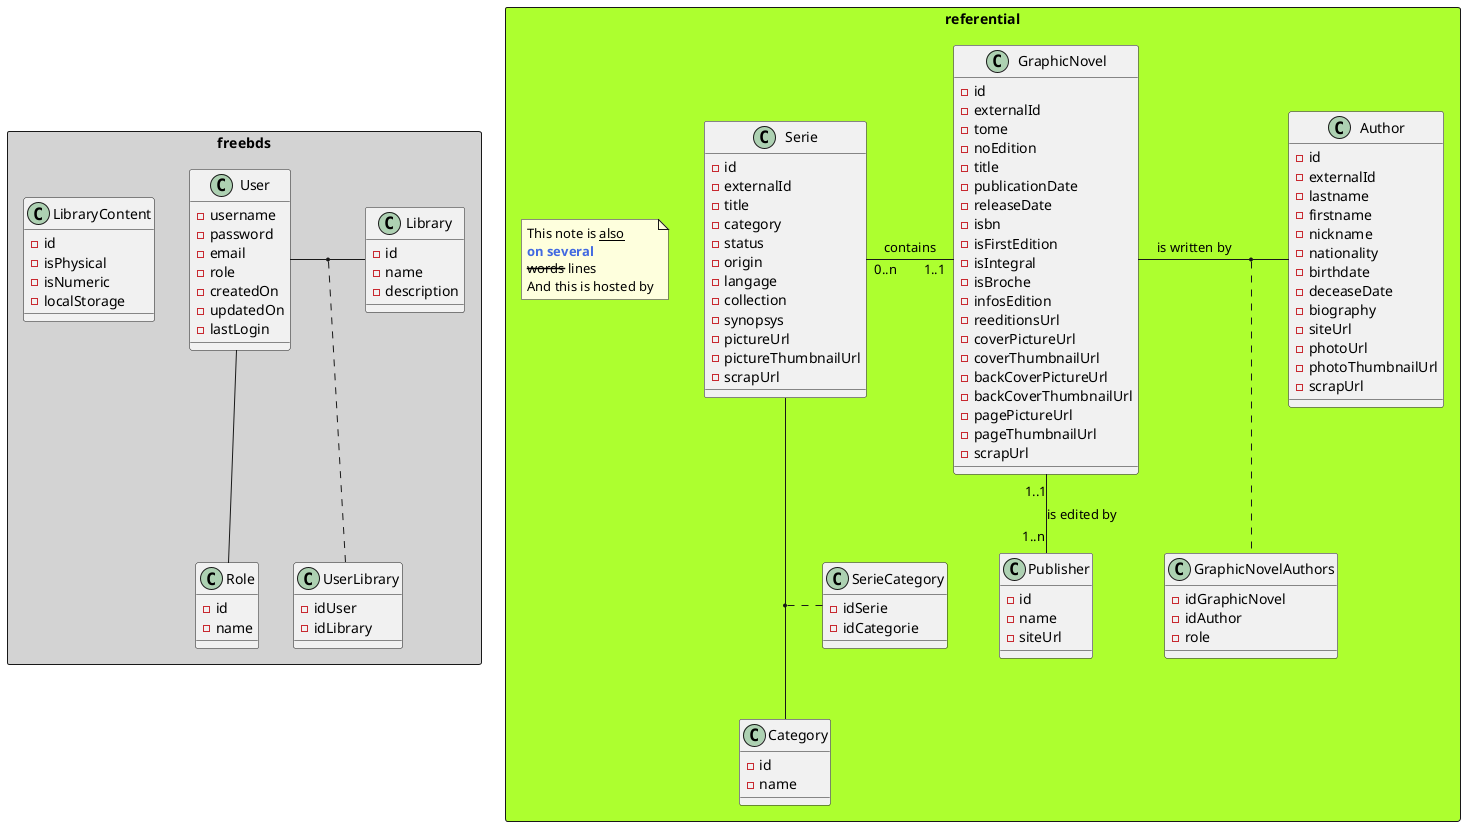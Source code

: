 @startuml
package freebds <<Rectangle>> #LightGray {
class User {
    - username
    - password
    - email
    - role
    - createdOn
    - updatedOn
    - lastLogin
}

class Role {
    - id
    - name
}

class Library {
    - id
    - name
    - description
}

class UserLibrary {
    - idUser
    - idLibrary
}

class LibraryContent {
    - id
    - isPhysical
    - isNumeric
    - localStorage
}

User -- Role
User - Library
(User, Library) . UserLibrary
}

package referential <<Rectangle>> #GreenYellow {

note as N1
  This note is <u>also</u>
  <b><color:royalBlue>on several</color>
  <s>words</s> lines
  And this is hosted by
end note

class Author {
    - id
    - externalId
    - lastname
    - firstname
    - nickname
    - nationality
    - birthdate
    - deceaseDate
    - biography
    - siteUrl
    - photoUrl
    - photoThumbnailUrl
    - scrapUrl
}

class Serie {
    - id
    - externalId
    - title
    - category
    - status
    - origin
    - langage
    - collection
    - synopsys
    - pictureUrl
    - pictureThumbnailUrl
    - scrapUrl
}

class Category {
    - id
    - name
}

class SerieCategory {
    - idSerie
    - idCategorie
}

class GraphicNovel {
    - id
    - externalId
    - tome
    - noEdition
    - title
    - publicationDate
    - releaseDate
    - isbn
    - isFirstEdition
    - isIntegral
    - isBroche
    - infosEdition
    - reeditionsUrl
    - coverPictureUrl
    - coverThumbnailUrl
    - backCoverPictureUrl
    - backCoverThumbnailUrl
    - pagePictureUrl
    - pageThumbnailUrl
    - scrapUrl
}

class GraphicNovelAuthors {
    - idGraphicNovel
    - idAuthor
    - role
}

class Publisher {
    - id
    - name
    - siteUrl
}

Serie "0..n" - "1..1" GraphicNovel : contains
(Serie, Category) . SerieCategory
GraphicNovel - Author : is written by
(GraphicNovel, Author) . GraphicNovelAuthors
GraphicNovel "1..1" -- "1..n" Publisher : is edited by
}

@enduml



















